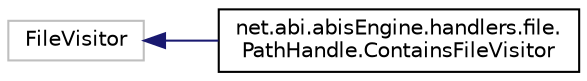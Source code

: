 digraph "Graphical Class Hierarchy"
{
 // LATEX_PDF_SIZE
  edge [fontname="Helvetica",fontsize="10",labelfontname="Helvetica",labelfontsize="10"];
  node [fontname="Helvetica",fontsize="10",shape=record];
  rankdir="LR";
  Node155 [label="FileVisitor",height=0.2,width=0.4,color="grey75", fillcolor="white", style="filled",tooltip=" "];
  Node155 -> Node0 [dir="back",color="midnightblue",fontsize="10",style="solid",fontname="Helvetica"];
  Node0 [label="net.abi.abisEngine.handlers.file.\lPathHandle.ContainsFileVisitor",height=0.2,width=0.4,color="black", fillcolor="white", style="filled",URL="$de/d0e/classnet_1_1abi_1_1abis_engine_1_1handlers_1_1file_1_1_path_handle_1_1_contains_file_visitor.html",tooltip=" "];
}
